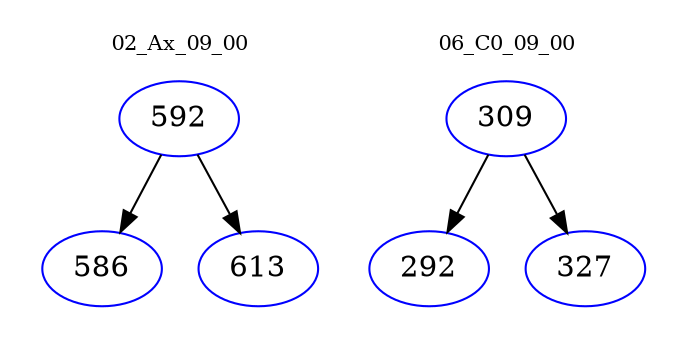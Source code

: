 digraph{
subgraph cluster_0 {
color = white
label = "02_Ax_09_00";
fontsize=10;
T0_592 [label="592", color="blue"]
T0_592 -> T0_586 [color="black"]
T0_586 [label="586", color="blue"]
T0_592 -> T0_613 [color="black"]
T0_613 [label="613", color="blue"]
}
subgraph cluster_1 {
color = white
label = "06_C0_09_00";
fontsize=10;
T1_309 [label="309", color="blue"]
T1_309 -> T1_292 [color="black"]
T1_292 [label="292", color="blue"]
T1_309 -> T1_327 [color="black"]
T1_327 [label="327", color="blue"]
}
}
